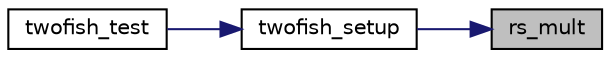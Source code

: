 digraph "rs_mult"
{
 // LATEX_PDF_SIZE
  edge [fontname="Helvetica",fontsize="10",labelfontname="Helvetica",labelfontsize="10"];
  node [fontname="Helvetica",fontsize="10",shape=record];
  rankdir="RL";
  Node17 [label="rs_mult",height=0.2,width=0.4,color="black", fillcolor="grey75", style="filled", fontcolor="black",tooltip=" "];
  Node17 -> Node18 [dir="back",color="midnightblue",fontsize="10",style="solid",fontname="Helvetica"];
  Node18 [label="twofish_setup",height=0.2,width=0.4,color="black", fillcolor="white", style="filled",URL="$twofish_8c.html#abd553d986cc2dd70dfc13e44eea72038",tooltip="Initialize the Twofish block cipher."];
  Node18 -> Node19 [dir="back",color="midnightblue",fontsize="10",style="solid",fontname="Helvetica"];
  Node19 [label="twofish_test",height=0.2,width=0.4,color="black", fillcolor="white", style="filled",URL="$twofish_8c.html#a5a6367e9c441b1a3b04542383d3c5654",tooltip="Performs a self-test of the Twofish block cipher."];
}
